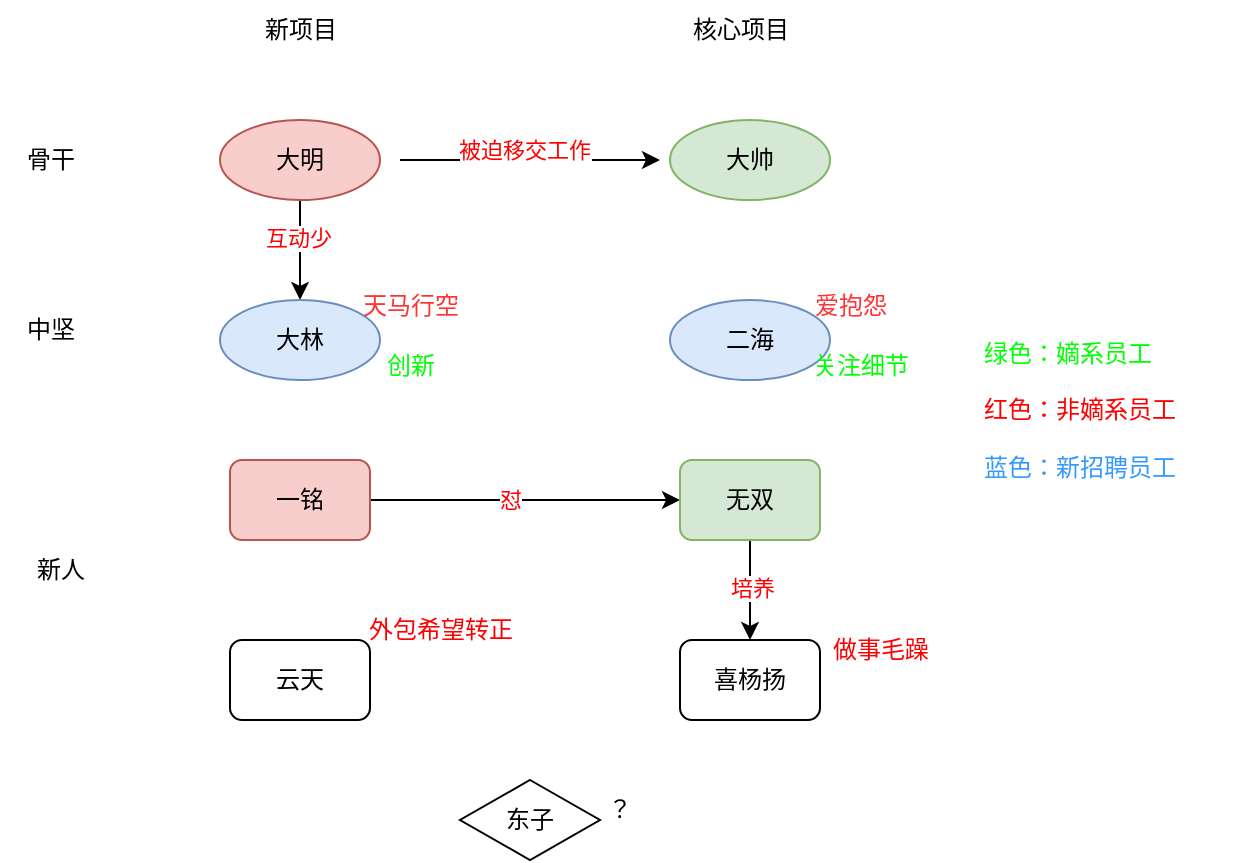 <mxfile version="24.5.3" type="github">
  <diagram name="Page-1" id="AmqfqvZybvrnQTtARdyX">
    <mxGraphModel dx="954" dy="606" grid="1" gridSize="10" guides="1" tooltips="1" connect="1" arrows="1" fold="1" page="1" pageScale="1" pageWidth="850" pageHeight="1100" math="0" shadow="0">
      <root>
        <mxCell id="0" />
        <mxCell id="1" parent="0" />
        <mxCell id="3FNziJq5WHEuwNEypW4M-28" style="edgeStyle=orthogonalEdgeStyle;rounded=0;orthogonalLoop=1;jettySize=auto;html=1;exitX=0.5;exitY=1;exitDx=0;exitDy=0;" edge="1" parent="1" source="3FNziJq5WHEuwNEypW4M-1" target="3FNziJq5WHEuwNEypW4M-3">
          <mxGeometry relative="1" as="geometry" />
        </mxCell>
        <mxCell id="3FNziJq5WHEuwNEypW4M-29" value="&lt;font color=&quot;#ff0000&quot;&gt;互动少&lt;/font&gt;" style="edgeLabel;html=1;align=center;verticalAlign=middle;resizable=0;points=[];" vertex="1" connectable="0" parent="3FNziJq5WHEuwNEypW4M-28">
          <mxGeometry x="-0.24" y="-1" relative="1" as="geometry">
            <mxPoint as="offset" />
          </mxGeometry>
        </mxCell>
        <mxCell id="3FNziJq5WHEuwNEypW4M-1" value="大明" style="ellipse;whiteSpace=wrap;html=1;fillColor=#f8cecc;strokeColor=#b85450;" vertex="1" parent="1">
          <mxGeometry x="200" y="190" width="80" height="40" as="geometry" />
        </mxCell>
        <mxCell id="3FNziJq5WHEuwNEypW4M-2" value="大帅" style="ellipse;whiteSpace=wrap;html=1;fillColor=#d5e8d4;strokeColor=#82b366;" vertex="1" parent="1">
          <mxGeometry x="425" y="190" width="80" height="40" as="geometry" />
        </mxCell>
        <mxCell id="3FNziJq5WHEuwNEypW4M-3" value="大林" style="ellipse;whiteSpace=wrap;html=1;fillColor=#dae8fc;strokeColor=#6c8ebf;" vertex="1" parent="1">
          <mxGeometry x="200" y="280" width="80" height="40" as="geometry" />
        </mxCell>
        <mxCell id="3FNziJq5WHEuwNEypW4M-4" value="二海" style="ellipse;whiteSpace=wrap;html=1;fillColor=#dae8fc;strokeColor=#6c8ebf;" vertex="1" parent="1">
          <mxGeometry x="425" y="280" width="80" height="40" as="geometry" />
        </mxCell>
        <mxCell id="3FNziJq5WHEuwNEypW4M-22" style="edgeStyle=orthogonalEdgeStyle;rounded=0;orthogonalLoop=1;jettySize=auto;html=1;exitX=1;exitY=0.5;exitDx=0;exitDy=0;" edge="1" parent="1" source="3FNziJq5WHEuwNEypW4M-6" target="3FNziJq5WHEuwNEypW4M-7">
          <mxGeometry relative="1" as="geometry" />
        </mxCell>
        <mxCell id="3FNziJq5WHEuwNEypW4M-23" value="&lt;font color=&quot;#ff0000&quot;&gt;怼&lt;/font&gt;" style="edgeLabel;html=1;align=center;verticalAlign=middle;resizable=0;points=[];" vertex="1" connectable="0" parent="3FNziJq5WHEuwNEypW4M-22">
          <mxGeometry x="-0.097" relative="1" as="geometry">
            <mxPoint as="offset" />
          </mxGeometry>
        </mxCell>
        <mxCell id="3FNziJq5WHEuwNEypW4M-6" value="一铭" style="rounded=1;whiteSpace=wrap;html=1;fillColor=#f8cecc;strokeColor=#b85450;" vertex="1" parent="1">
          <mxGeometry x="205" y="360" width="70" height="40" as="geometry" />
        </mxCell>
        <mxCell id="3FNziJq5WHEuwNEypW4M-24" style="edgeStyle=orthogonalEdgeStyle;rounded=0;orthogonalLoop=1;jettySize=auto;html=1;exitX=0.5;exitY=1;exitDx=0;exitDy=0;" edge="1" parent="1" source="3FNziJq5WHEuwNEypW4M-7" target="3FNziJq5WHEuwNEypW4M-9">
          <mxGeometry relative="1" as="geometry" />
        </mxCell>
        <mxCell id="3FNziJq5WHEuwNEypW4M-25" value="&lt;font color=&quot;#ff0000&quot;&gt;培养&lt;/font&gt;" style="edgeLabel;html=1;align=center;verticalAlign=middle;resizable=0;points=[];" vertex="1" connectable="0" parent="3FNziJq5WHEuwNEypW4M-24">
          <mxGeometry x="-0.04" y="1" relative="1" as="geometry">
            <mxPoint as="offset" />
          </mxGeometry>
        </mxCell>
        <mxCell id="3FNziJq5WHEuwNEypW4M-7" value="无双" style="rounded=1;whiteSpace=wrap;html=1;fillColor=#d5e8d4;strokeColor=#82b366;" vertex="1" parent="1">
          <mxGeometry x="430" y="360" width="70" height="40" as="geometry" />
        </mxCell>
        <mxCell id="3FNziJq5WHEuwNEypW4M-8" value="云天" style="rounded=1;whiteSpace=wrap;html=1;" vertex="1" parent="1">
          <mxGeometry x="205" y="450" width="70" height="40" as="geometry" />
        </mxCell>
        <mxCell id="3FNziJq5WHEuwNEypW4M-9" value="喜杨扬" style="rounded=1;whiteSpace=wrap;html=1;" vertex="1" parent="1">
          <mxGeometry x="430" y="450" width="70" height="40" as="geometry" />
        </mxCell>
        <mxCell id="3FNziJq5WHEuwNEypW4M-10" value="东子" style="rhombus;whiteSpace=wrap;html=1;" vertex="1" parent="1">
          <mxGeometry x="320" y="520" width="70" height="40" as="geometry" />
        </mxCell>
        <mxCell id="3FNziJq5WHEuwNEypW4M-11" value="骨干" style="text;html=1;align=center;verticalAlign=middle;resizable=0;points=[];autosize=1;strokeColor=none;fillColor=none;" vertex="1" parent="1">
          <mxGeometry x="90" y="195" width="50" height="30" as="geometry" />
        </mxCell>
        <mxCell id="3FNziJq5WHEuwNEypW4M-12" value="中坚" style="text;html=1;align=center;verticalAlign=middle;resizable=0;points=[];autosize=1;strokeColor=none;fillColor=none;" vertex="1" parent="1">
          <mxGeometry x="90" y="280" width="50" height="30" as="geometry" />
        </mxCell>
        <mxCell id="3FNziJq5WHEuwNEypW4M-13" value="新人" style="text;html=1;align=center;verticalAlign=middle;resizable=0;points=[];autosize=1;strokeColor=none;fillColor=none;" vertex="1" parent="1">
          <mxGeometry x="95" y="400" width="50" height="30" as="geometry" />
        </mxCell>
        <mxCell id="3FNziJq5WHEuwNEypW4M-14" value="新项目" style="text;html=1;align=center;verticalAlign=middle;resizable=0;points=[];autosize=1;strokeColor=none;fillColor=none;" vertex="1" parent="1">
          <mxGeometry x="210" y="130" width="60" height="30" as="geometry" />
        </mxCell>
        <mxCell id="3FNziJq5WHEuwNEypW4M-15" value="核心项目" style="text;html=1;align=center;verticalAlign=middle;resizable=0;points=[];autosize=1;strokeColor=none;fillColor=none;" vertex="1" parent="1">
          <mxGeometry x="425" y="130" width="70" height="30" as="geometry" />
        </mxCell>
        <mxCell id="3FNziJq5WHEuwNEypW4M-16" value="" style="endArrow=classic;html=1;rounded=0;" edge="1" parent="1">
          <mxGeometry width="50" height="50" relative="1" as="geometry">
            <mxPoint x="290" y="210" as="sourcePoint" />
            <mxPoint x="420" y="210" as="targetPoint" />
          </mxGeometry>
        </mxCell>
        <mxCell id="3FNziJq5WHEuwNEypW4M-17" value="被迫移交工作" style="edgeLabel;html=1;align=center;verticalAlign=middle;resizable=0;points=[];fontColor=#FF0000;" vertex="1" connectable="0" parent="3FNziJq5WHEuwNEypW4M-16">
          <mxGeometry x="-0.046" y="5" relative="1" as="geometry">
            <mxPoint as="offset" />
          </mxGeometry>
        </mxCell>
        <mxCell id="3FNziJq5WHEuwNEypW4M-18" value="&lt;font color=&quot;#ff3333&quot;&gt;天马行空&lt;/font&gt;" style="text;html=1;align=center;verticalAlign=middle;resizable=0;points=[];autosize=1;strokeColor=none;fillColor=none;" vertex="1" parent="1">
          <mxGeometry x="260" y="268" width="70" height="30" as="geometry" />
        </mxCell>
        <mxCell id="3FNziJq5WHEuwNEypW4M-19" value="&lt;font color=&quot;#ff3333&quot;&gt;爱抱怨&lt;/font&gt;" style="text;html=1;align=center;verticalAlign=middle;resizable=0;points=[];autosize=1;strokeColor=none;fillColor=none;" vertex="1" parent="1">
          <mxGeometry x="485" y="268" width="60" height="30" as="geometry" />
        </mxCell>
        <mxCell id="3FNziJq5WHEuwNEypW4M-20" value="&lt;font color=&quot;#00ff00&quot;&gt;创新&lt;/font&gt;" style="text;html=1;align=center;verticalAlign=middle;resizable=0;points=[];autosize=1;strokeColor=none;fillColor=none;" vertex="1" parent="1">
          <mxGeometry x="270" y="298" width="50" height="30" as="geometry" />
        </mxCell>
        <mxCell id="3FNziJq5WHEuwNEypW4M-21" value="&lt;font color=&quot;#00ff00&quot;&gt;关注细节&lt;/font&gt;" style="text;html=1;align=center;verticalAlign=middle;resizable=0;points=[];autosize=1;strokeColor=none;fillColor=none;" vertex="1" parent="1">
          <mxGeometry x="485" y="298" width="70" height="30" as="geometry" />
        </mxCell>
        <mxCell id="3FNziJq5WHEuwNEypW4M-26" value="&lt;font color=&quot;#ff0000&quot;&gt;做事毛躁&lt;/font&gt;" style="text;html=1;align=center;verticalAlign=middle;resizable=0;points=[];autosize=1;strokeColor=none;fillColor=none;" vertex="1" parent="1">
          <mxGeometry x="495" y="440" width="70" height="30" as="geometry" />
        </mxCell>
        <mxCell id="3FNziJq5WHEuwNEypW4M-27" value="&lt;font color=&quot;#ff0000&quot;&gt;外包希望转正&lt;/font&gt;" style="text;html=1;align=center;verticalAlign=middle;resizable=0;points=[];autosize=1;strokeColor=none;fillColor=none;" vertex="1" parent="1">
          <mxGeometry x="260" y="430" width="100" height="30" as="geometry" />
        </mxCell>
        <mxCell id="3FNziJq5WHEuwNEypW4M-35" value="&lt;div&gt;&lt;font color=&quot;#00ff00&quot;&gt;绿色：嫡系员工&lt;/font&gt;&lt;/div&gt;&lt;div&gt;&lt;font color=&quot;#00ff00&quot;&gt;&lt;br&gt;&lt;/font&gt;&lt;/div&gt;&lt;font color=&quot;#ff0000&quot;&gt;红色：非嫡系员工&lt;/font&gt;&lt;div&gt;&lt;font color=&quot;#ff0000&quot;&gt;&lt;br&gt;&lt;/font&gt;&lt;div&gt;&lt;div&gt;&lt;font color=&quot;#3399ff&quot;&gt;蓝色：新招聘员工&lt;/font&gt;&lt;/div&gt;&lt;/div&gt;&lt;/div&gt;" style="text;html=1;align=left;verticalAlign=middle;whiteSpace=wrap;rounded=0;" vertex="1" parent="1">
          <mxGeometry x="580" y="320" width="135" height="30" as="geometry" />
        </mxCell>
        <mxCell id="3FNziJq5WHEuwNEypW4M-36" value="？" style="text;html=1;align=center;verticalAlign=middle;whiteSpace=wrap;rounded=0;" vertex="1" parent="1">
          <mxGeometry x="370" y="520" width="60" height="30" as="geometry" />
        </mxCell>
      </root>
    </mxGraphModel>
  </diagram>
</mxfile>
